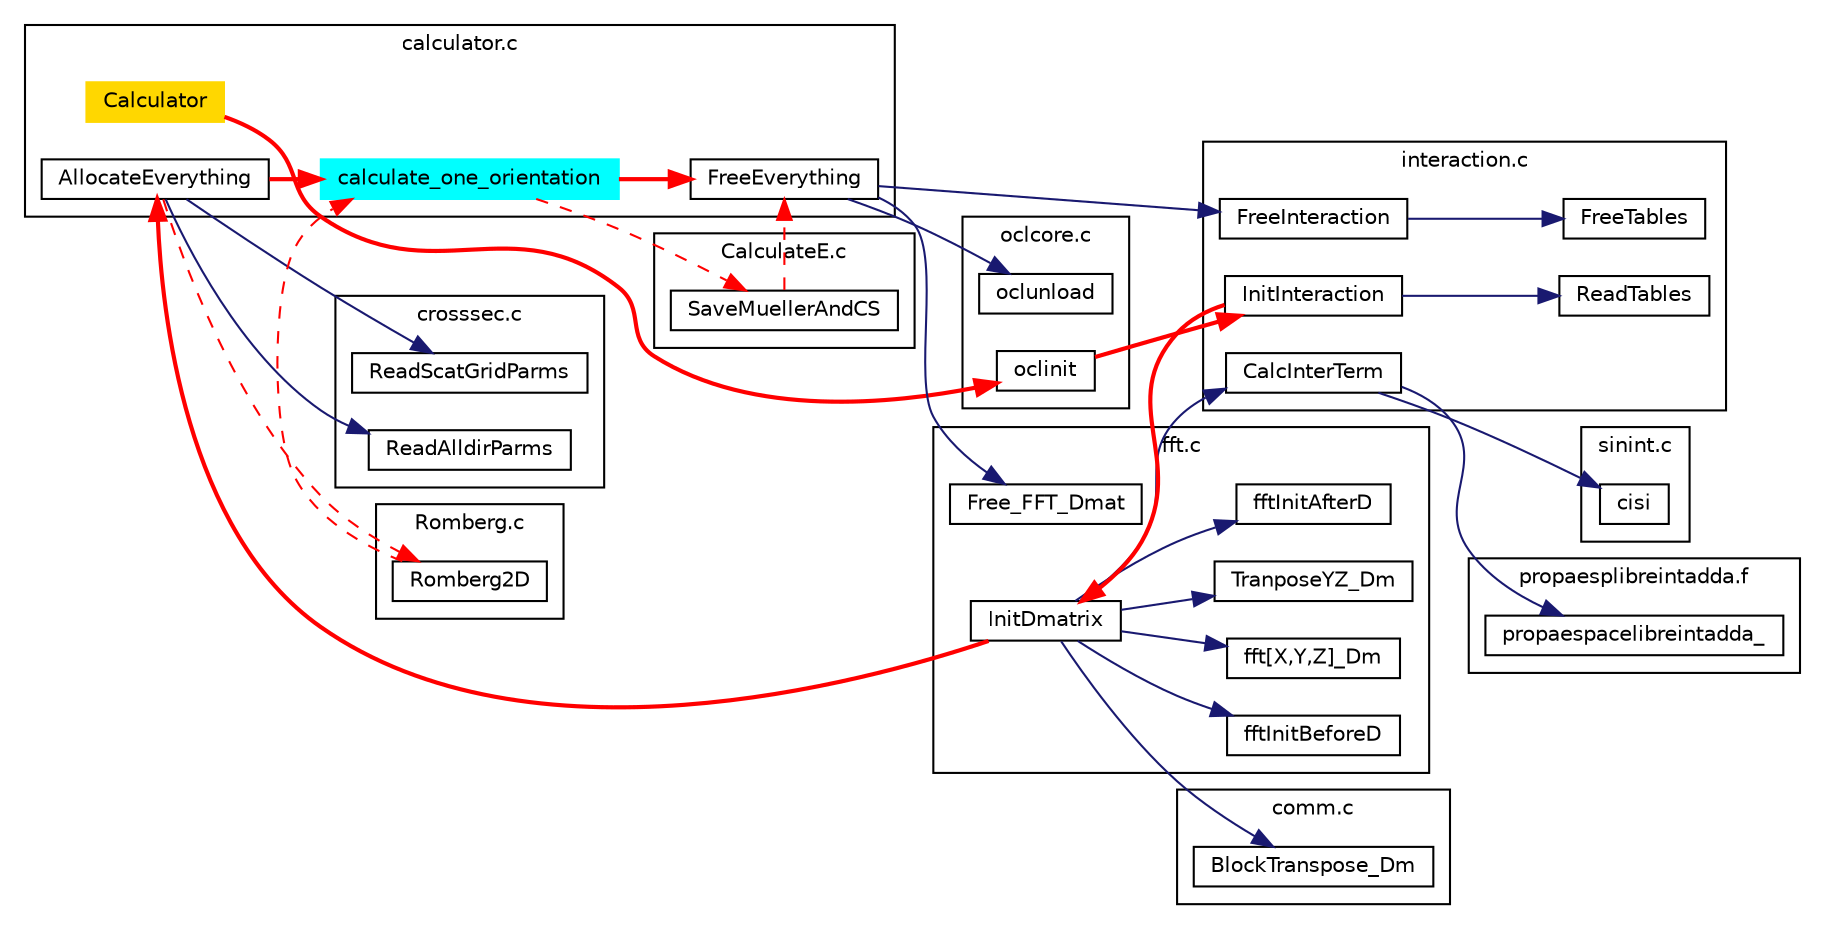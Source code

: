digraph calc
{
	rankdir=LR
	edge [color=midnightblue]
	node [fontname=Helvetica,fontsize=10,shape=box,height=0.2,width=0.4]
	fontname=Helvetica
	fontsize=10
	ranksep=.35
	
	subgraph cluster_calc {
		Calculator [style=filled,color=gold]
		AllocateEverything
		FreeEverything
		calculate_one_orientation [style=filled,color=cyan]
		label = "calculator.c"
	}
	subgraph cluster_fft {
		InitDmatrix -> fftInitBeforeD
		InitDmatrix -> "fft[X,Y,Z]_Dm"
		InitDmatrix -> TranposeYZ_Dm
		InitDmatrix -> fftInitAfterD
		Free_FFT_Dmat
		label = "fft.c"
	}
	subgraph cluster_inter {
		InitInteraction -> ReadTables
		FreeInteraction -> FreeTables
		CalcInterTerm
		label = "interaction.c";
	}
	subgraph cluster_cs {
		ReadScatGridParms
		ReadAlldirParms
		label = "crosssec.c";
	}
	subgraph cluster_ocl {
		oclinit
		oclunload
		label = "oclcore.c";
	}
	subgraph cluster_romberg {
		Romberg2D
		label = "Romberg.c";
	}
	subgraph cluster_cisi {
		cisi
		label = "sinint.c";
	}	
	subgraph cluster_igt {
		propaespacelibreintadda_
		label = "propaesplibreintadda.f"
	}
	subgraph cluster_calcE {
		SaveMuellerAndCS
		label = "CalculateE.c";
	}
	subgraph cluster_comm {
		BlockTranspose_Dm
		label = "comm.c"
	}

	Calculator -> oclinit -> InitInteraction -> InitDmatrix -> AllocateEverything -> calculate_one_orientation -> FreeEverything [color=red,style=bold]
	AllocateEverything -> Romberg2D  -> calculate_one_orientation -> SaveMuellerAndCS -> FreeEverything [color=red,style=dashed]
	
	AllocateEverything -> ReadScatGridParms
	AllocateEverything -> ReadAlldirParms
	FreeEverything -> oclunload
	FreeEverything -> Free_FFT_Dmat
	FreeEverything -> FreeInteraction
	CalcInterTerm -> cisi
	InitDmatrix -> CalcInterTerm -> propaespacelibreintadda_
	InitDmatrix -> BlockTranspose_Dm
}